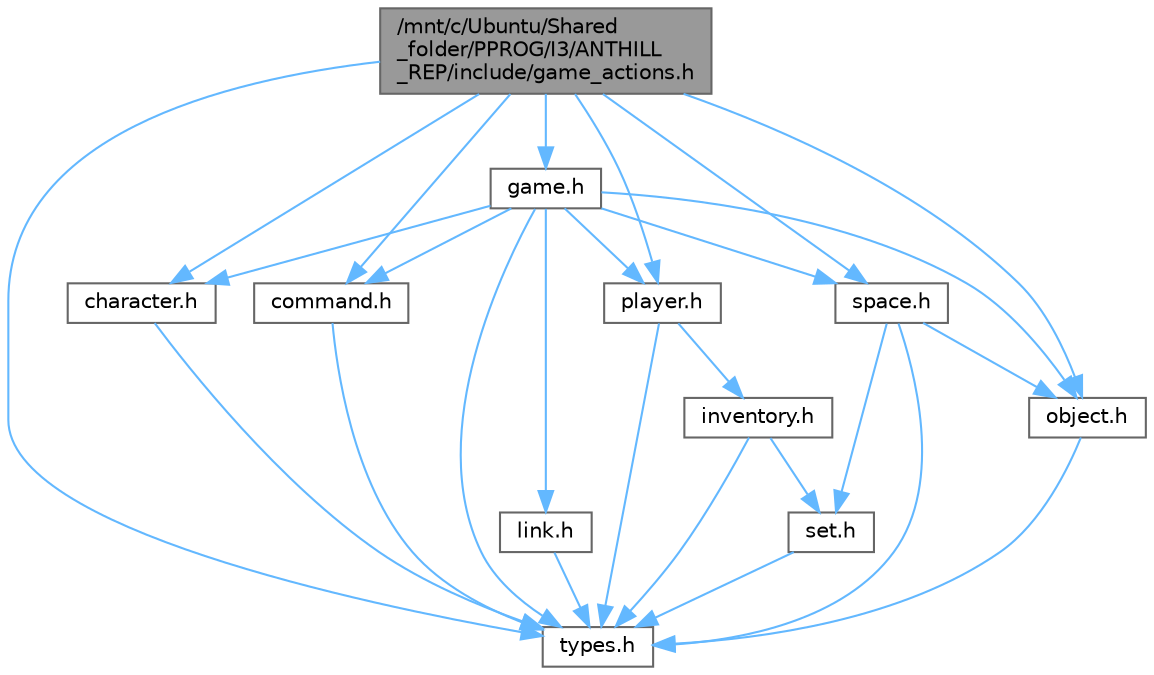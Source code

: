 digraph "/mnt/c/Ubuntu/Shared_folder/PPROG/I3/ANTHILL_REP/include/game_actions.h"
{
 // LATEX_PDF_SIZE
  bgcolor="transparent";
  edge [fontname=Helvetica,fontsize=10,labelfontname=Helvetica,labelfontsize=10];
  node [fontname=Helvetica,fontsize=10,shape=box,height=0.2,width=0.4];
  Node1 [id="Node000001",label="/mnt/c/Ubuntu/Shared\l_folder/PPROG/I3/ANTHILL\l_REP/include/game_actions.h",height=0.2,width=0.4,color="gray40", fillcolor="grey60", style="filled", fontcolor="black",tooltip="It defines the game update interface."];
  Node1 -> Node2 [id="edge27_Node000001_Node000002",color="steelblue1",style="solid",tooltip=" "];
  Node2 [id="Node000002",label="character.h",height=0.2,width=0.4,color="grey40", fillcolor="white", style="filled",URL="$character_8h.html",tooltip="It defines the character module interface."];
  Node2 -> Node3 [id="edge28_Node000002_Node000003",color="steelblue1",style="solid",tooltip=" "];
  Node3 [id="Node000003",label="types.h",height=0.2,width=0.4,color="grey40", fillcolor="white", style="filled",URL="$types_8h.html",tooltip="It defines common types for the whole project."];
  Node1 -> Node4 [id="edge29_Node000001_Node000004",color="steelblue1",style="solid",tooltip=" "];
  Node4 [id="Node000004",label="command.h",height=0.2,width=0.4,color="grey40", fillcolor="white", style="filled",URL="$command_8h.html",tooltip="It defines the command interpreter interface."];
  Node4 -> Node3 [id="edge30_Node000004_Node000003",color="steelblue1",style="solid",tooltip=" "];
  Node1 -> Node5 [id="edge31_Node000001_Node000005",color="steelblue1",style="solid",tooltip=" "];
  Node5 [id="Node000005",label="game.h",height=0.2,width=0.4,color="grey40", fillcolor="white", style="filled",URL="$game_8h.html",tooltip="It defines the game interface."];
  Node5 -> Node2 [id="edge32_Node000005_Node000002",color="steelblue1",style="solid",tooltip=" "];
  Node5 -> Node4 [id="edge33_Node000005_Node000004",color="steelblue1",style="solid",tooltip=" "];
  Node5 -> Node6 [id="edge34_Node000005_Node000006",color="steelblue1",style="solid",tooltip=" "];
  Node6 [id="Node000006",label="link.h",height=0.2,width=0.4,color="grey40", fillcolor="white", style="filled",URL="$link_8h.html",tooltip="It defines the link interface."];
  Node6 -> Node3 [id="edge35_Node000006_Node000003",color="steelblue1",style="solid",tooltip=" "];
  Node5 -> Node7 [id="edge36_Node000005_Node000007",color="steelblue1",style="solid",tooltip=" "];
  Node7 [id="Node000007",label="object.h",height=0.2,width=0.4,color="grey40", fillcolor="white", style="filled",URL="$object_8h.html",tooltip="It defines the object module interface."];
  Node7 -> Node3 [id="edge37_Node000007_Node000003",color="steelblue1",style="solid",tooltip=" "];
  Node5 -> Node8 [id="edge38_Node000005_Node000008",color="steelblue1",style="solid",tooltip=" "];
  Node8 [id="Node000008",label="player.h",height=0.2,width=0.4,color="grey40", fillcolor="white", style="filled",URL="$player_8h.html",tooltip="It defines the player module interface."];
  Node8 -> Node9 [id="edge39_Node000008_Node000009",color="steelblue1",style="solid",tooltip=" "];
  Node9 [id="Node000009",label="inventory.h",height=0.2,width=0.4,color="grey40", fillcolor="white", style="filled",URL="$inventory_8h.html",tooltip=" "];
  Node9 -> Node10 [id="edge40_Node000009_Node000010",color="steelblue1",style="solid",tooltip=" "];
  Node10 [id="Node000010",label="set.h",height=0.2,width=0.4,color="grey40", fillcolor="white", style="filled",URL="$set_8h.html",tooltip="It defines the set module interface."];
  Node10 -> Node3 [id="edge41_Node000010_Node000003",color="steelblue1",style="solid",tooltip=" "];
  Node9 -> Node3 [id="edge42_Node000009_Node000003",color="steelblue1",style="solid",tooltip=" "];
  Node8 -> Node3 [id="edge43_Node000008_Node000003",color="steelblue1",style="solid",tooltip=" "];
  Node5 -> Node11 [id="edge44_Node000005_Node000011",color="steelblue1",style="solid",tooltip=" "];
  Node11 [id="Node000011",label="space.h",height=0.2,width=0.4,color="grey40", fillcolor="white", style="filled",URL="$space_8h.html",tooltip="It defines the space module interface."];
  Node11 -> Node7 [id="edge45_Node000011_Node000007",color="steelblue1",style="solid",tooltip=" "];
  Node11 -> Node10 [id="edge46_Node000011_Node000010",color="steelblue1",style="solid",tooltip=" "];
  Node11 -> Node3 [id="edge47_Node000011_Node000003",color="steelblue1",style="solid",tooltip=" "];
  Node5 -> Node3 [id="edge48_Node000005_Node000003",color="steelblue1",style="solid",tooltip=" "];
  Node1 -> Node7 [id="edge49_Node000001_Node000007",color="steelblue1",style="solid",tooltip=" "];
  Node1 -> Node8 [id="edge50_Node000001_Node000008",color="steelblue1",style="solid",tooltip=" "];
  Node1 -> Node11 [id="edge51_Node000001_Node000011",color="steelblue1",style="solid",tooltip=" "];
  Node1 -> Node3 [id="edge52_Node000001_Node000003",color="steelblue1",style="solid",tooltip=" "];
}
